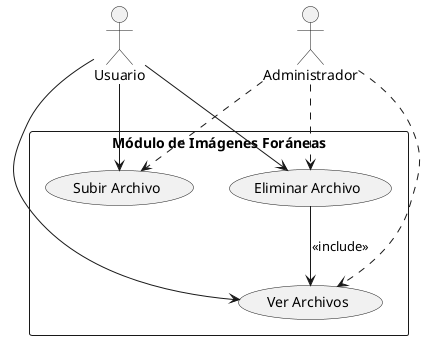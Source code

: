 @startuml
actor Usuario
actor Administrador

rectangle "Módulo de Imágenes Foráneas" {
    usecase "Subir Archivo" as UC1
    usecase "Ver Archivos" as UC2
    usecase "Eliminar Archivo" as UC3
}

Usuario --> UC1
Usuario --> UC2
Usuario --> UC3

Administrador ..> UC1
Administrador ..> UC2
Administrador ..> UC3

UC3 --> UC2 : <<include>>
@enduml
